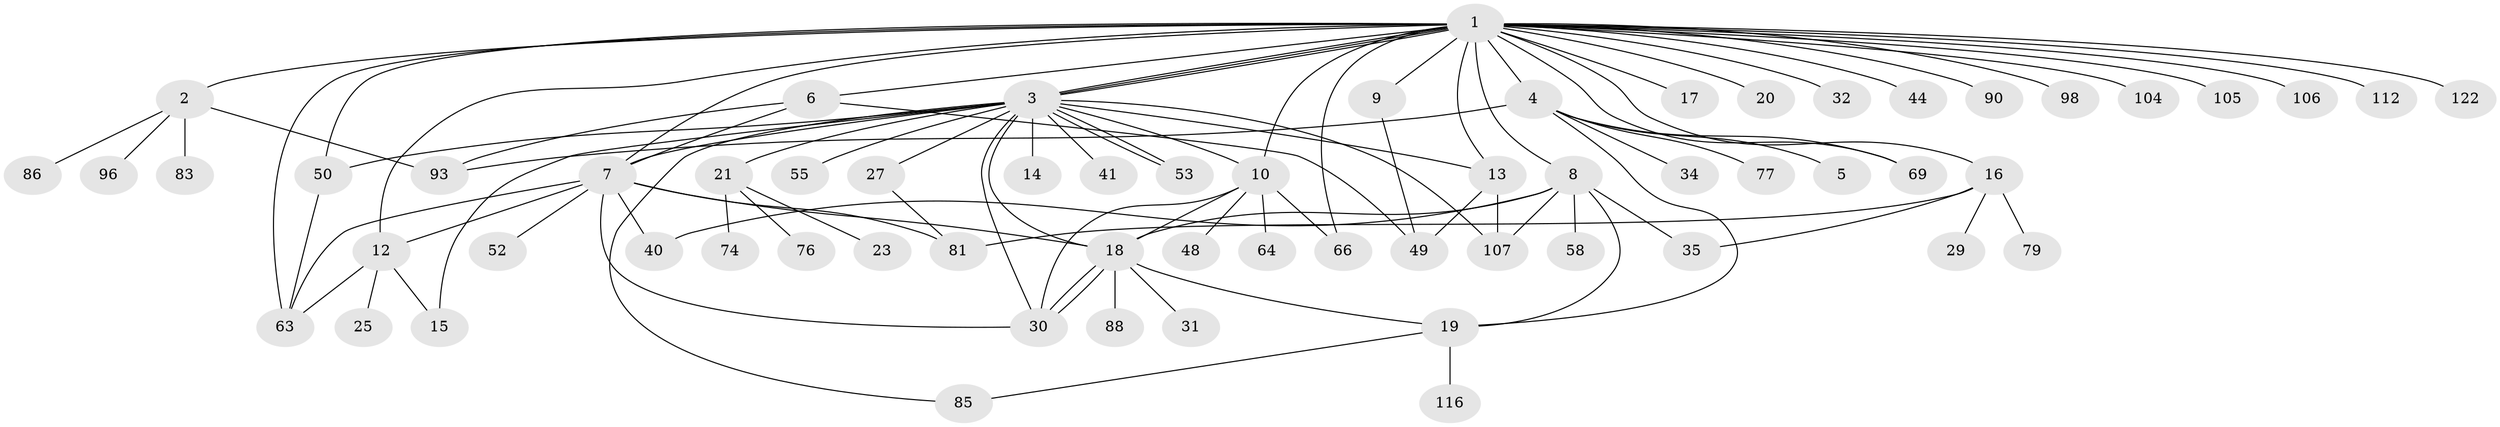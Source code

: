 // original degree distribution, {29: 0.007936507936507936, 5: 0.03968253968253968, 15: 0.007936507936507936, 7: 0.015873015873015872, 2: 0.24603174603174602, 6: 0.031746031746031744, 9: 0.007936507936507936, 4: 0.07142857142857142, 8: 0.007936507936507936, 1: 0.42063492063492064, 3: 0.1349206349206349, 12: 0.007936507936507936}
// Generated by graph-tools (version 1.1) at 2025/14/03/09/25 04:14:32]
// undirected, 63 vertices, 97 edges
graph export_dot {
graph [start="1"]
  node [color=gray90,style=filled];
  1;
  2;
  3 [super="+11"];
  4;
  5 [super="+89"];
  6 [super="+70+39"];
  7 [super="+100+26"];
  8 [super="+56+47+118+102+37"];
  9 [super="+61+101+36"];
  10 [super="+45"];
  12 [super="+99+91+28"];
  13 [super="+123+33+71"];
  14;
  15 [super="+59+22"];
  16 [super="+68"];
  17;
  18 [super="+51+43+125"];
  19 [super="+60+108"];
  20 [super="+111"];
  21 [super="+95+24"];
  23;
  25;
  27 [super="+54"];
  29;
  30;
  31;
  32;
  34;
  35 [super="+46"];
  40;
  41;
  44;
  48 [super="+65"];
  49 [super="+124"];
  50 [super="+57"];
  52;
  53;
  55;
  58;
  63;
  64;
  66 [super="+126"];
  69 [super="+97"];
  74;
  76;
  77;
  79;
  81 [super="+87"];
  83;
  85 [super="+92"];
  86;
  88;
  90;
  93 [super="+119"];
  96;
  98;
  104;
  105;
  106;
  107 [super="+117"];
  112;
  116;
  122;
  1 -- 2;
  1 -- 3;
  1 -- 3;
  1 -- 3;
  1 -- 4;
  1 -- 6;
  1 -- 7 [weight=2];
  1 -- 8;
  1 -- 9;
  1 -- 10;
  1 -- 12;
  1 -- 13;
  1 -- 16;
  1 -- 17;
  1 -- 20;
  1 -- 32;
  1 -- 44;
  1 -- 50;
  1 -- 63;
  1 -- 66;
  1 -- 69;
  1 -- 90;
  1 -- 98;
  1 -- 104;
  1 -- 105;
  1 -- 106;
  1 -- 112;
  1 -- 122;
  2 -- 83;
  2 -- 86;
  2 -- 93;
  2 -- 96;
  3 -- 7 [weight=2];
  3 -- 13 [weight=2];
  3 -- 18;
  3 -- 21;
  3 -- 27;
  3 -- 41;
  3 -- 53;
  3 -- 53;
  3 -- 55;
  3 -- 107;
  3 -- 14;
  3 -- 15;
  3 -- 50;
  3 -- 85;
  3 -- 30;
  3 -- 10;
  4 -- 5;
  4 -- 34;
  4 -- 69;
  4 -- 77;
  4 -- 93;
  4 -- 19;
  6 -- 49;
  6 -- 93;
  6 -- 7;
  7 -- 52;
  7 -- 81 [weight=2];
  7 -- 63;
  7 -- 40;
  7 -- 12 [weight=2];
  7 -- 18 [weight=2];
  7 -- 30;
  8 -- 19;
  8 -- 35;
  8 -- 40;
  8 -- 58;
  8 -- 107;
  8 -- 18;
  9 -- 49;
  10 -- 18;
  10 -- 30;
  10 -- 48;
  10 -- 66;
  10 -- 64;
  12 -- 15;
  12 -- 25;
  12 -- 63;
  13 -- 49;
  13 -- 107 [weight=2];
  16 -- 29;
  16 -- 79;
  16 -- 81;
  16 -- 35;
  18 -- 30;
  18 -- 30;
  18 -- 31;
  18 -- 88;
  18 -- 19;
  19 -- 116;
  19 -- 85;
  21 -- 23;
  21 -- 76;
  21 -- 74;
  27 -- 81;
  50 -- 63;
}
